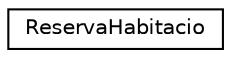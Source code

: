 digraph "Jerarquia Gràfica de la Classe"
{
  edge [fontname="Helvetica",fontsize="10",labelfontname="Helvetica",labelfontsize="10"];
  node [fontname="Helvetica",fontsize="10",shape=record];
  rankdir="LR";
  Node1 [label="ReservaHabitacio",height=0.2,width=0.4,color="black", fillcolor="white", style="filled",URL="$classReservaHabitacio.html"];
}
